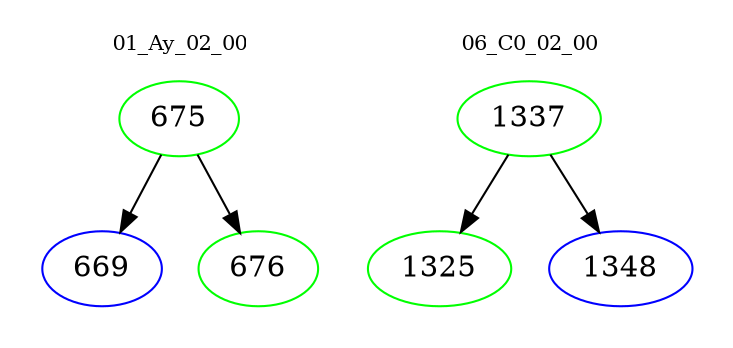 digraph{
subgraph cluster_0 {
color = white
label = "01_Ay_02_00";
fontsize=10;
T0_675 [label="675", color="green"]
T0_675 -> T0_669 [color="black"]
T0_669 [label="669", color="blue"]
T0_675 -> T0_676 [color="black"]
T0_676 [label="676", color="green"]
}
subgraph cluster_1 {
color = white
label = "06_C0_02_00";
fontsize=10;
T1_1337 [label="1337", color="green"]
T1_1337 -> T1_1325 [color="black"]
T1_1325 [label="1325", color="green"]
T1_1337 -> T1_1348 [color="black"]
T1_1348 [label="1348", color="blue"]
}
}
